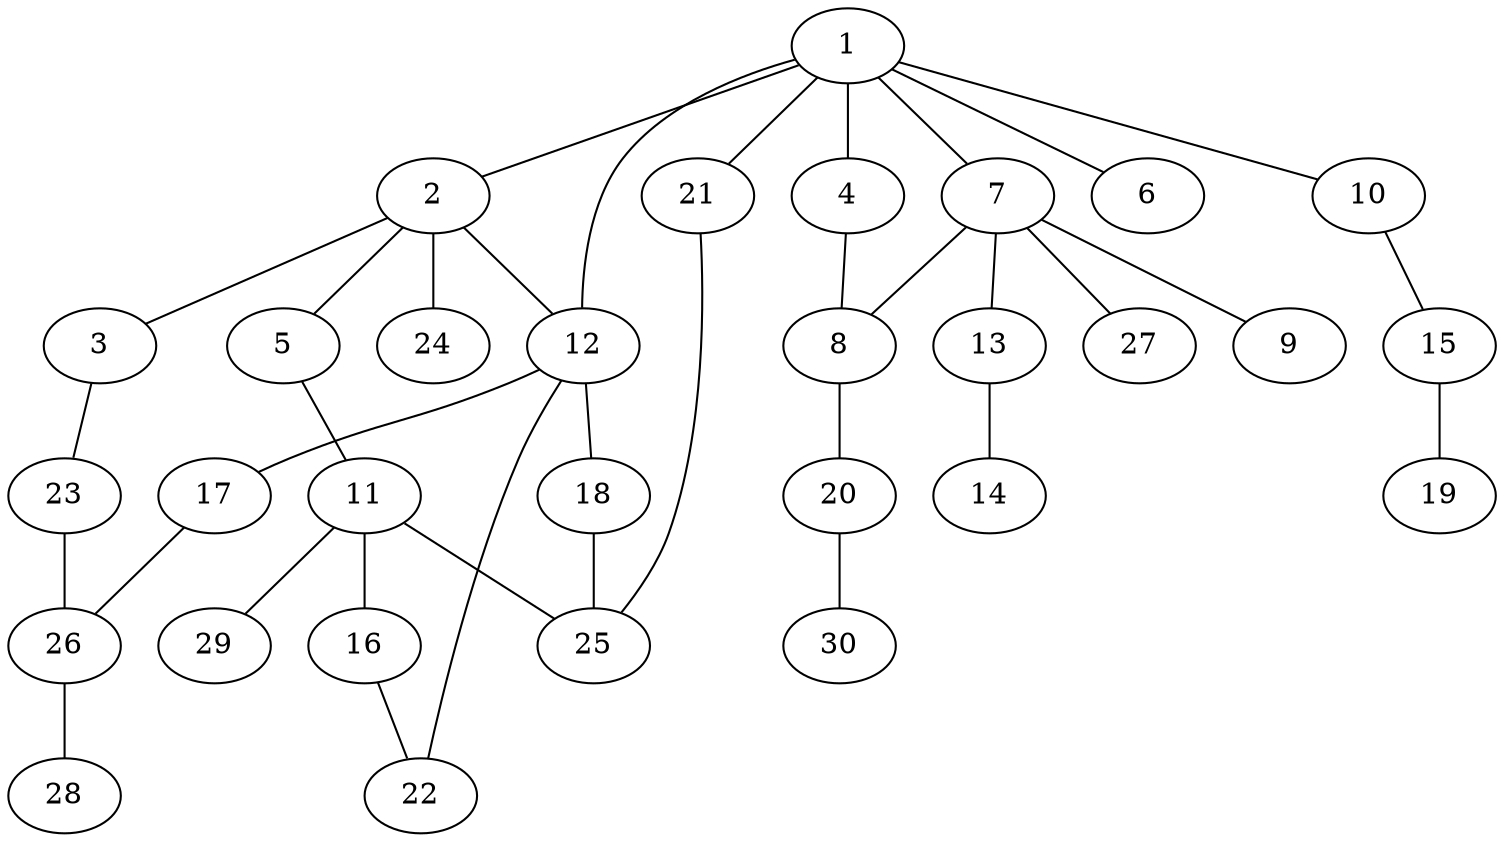 graph graphname {1--2
1--4
1--6
1--7
1--10
1--12
1--21
2--3
2--5
2--12
2--24
3--23
4--8
5--11
7--8
7--9
7--13
7--27
8--20
10--15
11--16
11--25
11--29
12--17
12--18
12--22
13--14
15--19
16--22
17--26
18--25
20--30
21--25
23--26
26--28
}